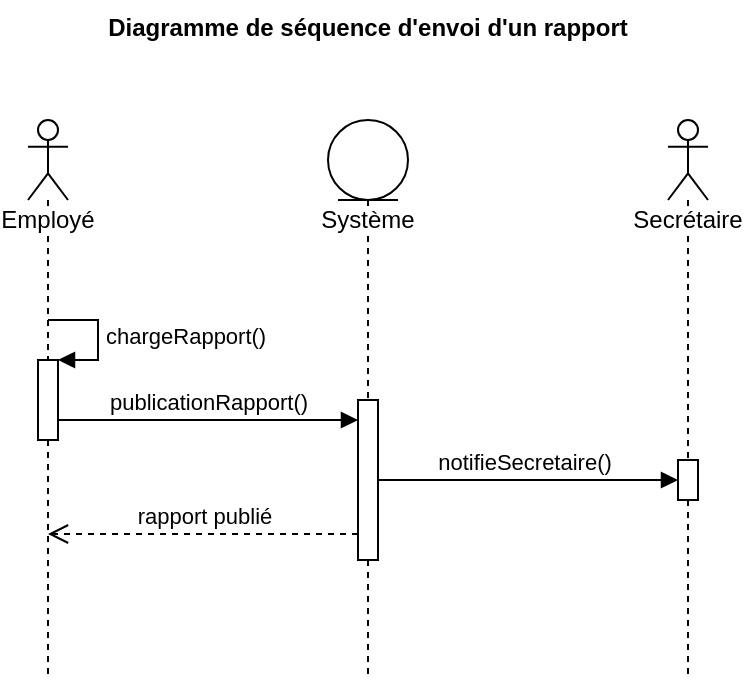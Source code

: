 <mxfile version="12.6.5" type="device"><diagram id="A8cIqvzuHU9_TVdaZLOl" name="Page-1"><mxGraphModel dx="1278" dy="631" grid="1" gridSize="10" guides="1" tooltips="1" connect="1" arrows="1" fold="1" page="1" pageScale="1" pageWidth="1169" pageHeight="827" math="0" shadow="0"><root><mxCell id="0"/><mxCell id="1" parent="0"/><mxCell id="fvfEHoQtNcowpQWgScTK-24" value="Employé" style="shape=umlLifeline;participant=umlActor;perimeter=lifelinePerimeter;whiteSpace=wrap;html=1;container=1;collapsible=0;recursiveResize=0;verticalAlign=top;spacingTop=36;labelBackgroundColor=#ffffff;outlineConnect=0;" parent="1" vertex="1"><mxGeometry x="70" y="80" width="20" height="280" as="geometry"/></mxCell><mxCell id="fvfEHoQtNcowpQWgScTK-37" value="" style="html=1;points=[];perimeter=orthogonalPerimeter;" parent="fvfEHoQtNcowpQWgScTK-24" vertex="1"><mxGeometry x="5" y="120" width="10" height="40" as="geometry"/></mxCell><mxCell id="fvfEHoQtNcowpQWgScTK-38" value="chargeRapport()" style="edgeStyle=orthogonalEdgeStyle;html=1;align=left;spacingLeft=2;endArrow=block;rounded=0;entryX=1;entryY=0;" parent="fvfEHoQtNcowpQWgScTK-24" source="fvfEHoQtNcowpQWgScTK-24" target="fvfEHoQtNcowpQWgScTK-37" edge="1"><mxGeometry relative="1" as="geometry"><mxPoint x="10" y="120" as="sourcePoint"/><Array as="points"><mxPoint x="35" y="100"/><mxPoint x="35" y="120"/></Array></mxGeometry></mxCell><mxCell id="fvfEHoQtNcowpQWgScTK-40" value="publicationRapport()" style="html=1;verticalAlign=bottom;endArrow=block;entryX=0;entryY=0;" parent="1" source="fvfEHoQtNcowpQWgScTK-37" edge="1"><mxGeometry relative="1" as="geometry"><mxPoint x="205" y="230" as="sourcePoint"/><mxPoint x="235" y="230" as="targetPoint"/></mxGeometry></mxCell><mxCell id="fvfEHoQtNcowpQWgScTK-41" value="rapport publié" style="html=1;verticalAlign=bottom;endArrow=open;dashed=1;endSize=8;exitX=0;exitY=0.95;" parent="1" target="fvfEHoQtNcowpQWgScTK-24" edge="1"><mxGeometry relative="1" as="geometry"><mxPoint x="205" y="306" as="targetPoint"/><mxPoint x="235" y="287" as="sourcePoint"/></mxGeometry></mxCell><mxCell id="fvfEHoQtNcowpQWgScTK-42" value="Secrétaire&lt;br&gt;" style="shape=umlLifeline;participant=umlActor;perimeter=lifelinePerimeter;whiteSpace=wrap;html=1;container=1;collapsible=0;recursiveResize=0;verticalAlign=top;spacingTop=36;labelBackgroundColor=#ffffff;outlineConnect=0;" parent="1" vertex="1"><mxGeometry x="390" y="80" width="20" height="280" as="geometry"/></mxCell><mxCell id="fvfEHoQtNcowpQWgScTK-43" value="" style="html=1;points=[];perimeter=orthogonalPerimeter;" parent="fvfEHoQtNcowpQWgScTK-42" vertex="1"><mxGeometry x="5" y="170" width="10" height="20" as="geometry"/></mxCell><mxCell id="fvfEHoQtNcowpQWgScTK-44" value="notifieSecretaire()" style="html=1;verticalAlign=bottom;startArrow=oval;endArrow=block;startSize=8;" parent="1" source="BRxAzmfgwrg_bbIlEOdY-1" target="fvfEHoQtNcowpQWgScTK-43" edge="1"><mxGeometry relative="1" as="geometry"><mxPoint x="245" y="260" as="sourcePoint"/><Array as="points"><mxPoint x="300" y="260"/></Array></mxGeometry></mxCell><mxCell id="M-89v4Xaqu4vtruetWp0-2" value="Diagramme de séquence d'envoi d'un rapport" style="text;align=center;fontStyle=1;verticalAlign=middle;spacingLeft=3;spacingRight=3;strokeColor=none;rotatable=0;points=[[0,0.5],[1,0.5]];portConstraint=eastwest;" parent="1" vertex="1"><mxGeometry x="200" y="20" width="80" height="26" as="geometry"/></mxCell><mxCell id="BRxAzmfgwrg_bbIlEOdY-1" value="Système" style="shape=umlLifeline;participant=umlEntity;perimeter=lifelinePerimeter;whiteSpace=wrap;html=1;container=1;collapsible=0;recursiveResize=0;verticalAlign=top;spacingTop=36;labelBackgroundColor=#ffffff;outlineConnect=0;" vertex="1" parent="1"><mxGeometry x="220" y="80" width="40" height="280" as="geometry"/></mxCell><mxCell id="BRxAzmfgwrg_bbIlEOdY-2" value="" style="html=1;points=[];perimeter=orthogonalPerimeter;" vertex="1" parent="BRxAzmfgwrg_bbIlEOdY-1"><mxGeometry x="15" y="140" width="10" height="80" as="geometry"/></mxCell></root></mxGraphModel></diagram></mxfile>